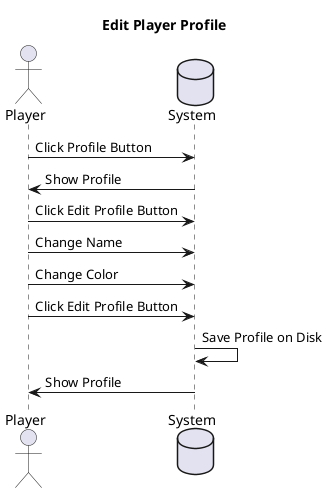 @startuml
title Edit Player Profile

actor Player
database System

Player->System: Click Profile Button
System->Player: Show Profile
Player->System: Click Edit Profile Button
Player->System: Change Name
Player->System: Change Color
Player->System: Click Edit Profile Button
System->System: Save Profile on Disk
System->Player: Show Profile

@enduml